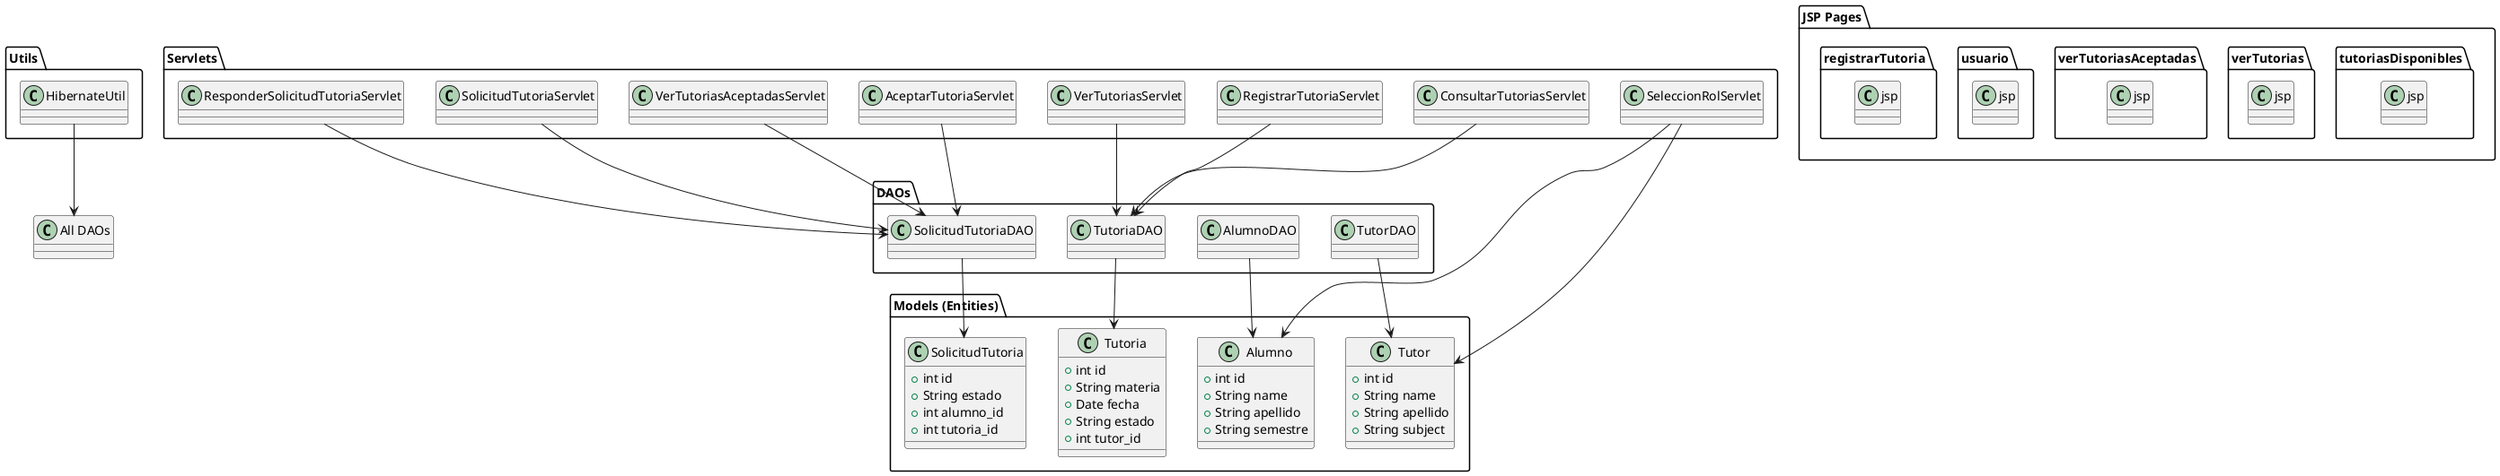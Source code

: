 @startuml

package "Models (Entities)" {
    class Alumno {
        +int id
        +String name
        +String apellido
        +String semestre
    }

    class Tutor {
        +int id
        +String name
        +String apellido
        +String subject
    }

    class Tutoria {
        +int id
        +String materia
        +Date fecha
        +String estado
        +int tutor_id
    }

    class SolicitudTutoria {
        +int id
        +String estado
        +int alumno_id
        +int tutoria_id
    }
}

package "DAOs" {
    class AlumnoDAO
    class TutorDAO
    class TutoriaDAO
    class SolicitudTutoriaDAO
}

package "Servlets" {
    class AceptarTutoriaServlet
    class ConsultarTutoriasServlet
    class RegistrarTutoriaServlet
    class ResponderSolicitudTutoriaServlet
    class SeleccionRolServlet
    class SolicitudTutoriaServlet
    class VerTutoriasAceptadasServlet
    class VerTutoriasServlet
}

package "Utils" {
    class HibernateUtil
}

package "JSP Pages" {
    class "tutoriasDisponibles.jsp"
    class "verTutorias.jsp"
    class "verTutoriasAceptadas.jsp"
    class "usuario.jsp"
    class "registrarTutoria.jsp"
}


AlumnoDAO --> Alumno
TutorDAO --> Tutor
TutoriaDAO --> Tutoria
SolicitudTutoriaDAO --> SolicitudTutoria

AceptarTutoriaServlet --> SolicitudTutoriaDAO
ConsultarTutoriasServlet --> TutoriaDAO
RegistrarTutoriaServlet --> TutoriaDAO
ResponderSolicitudTutoriaServlet --> SolicitudTutoriaDAO
SeleccionRolServlet --> Alumno
SeleccionRolServlet --> Tutor
SolicitudTutoriaServlet --> SolicitudTutoriaDAO
VerTutoriasAceptadasServlet --> SolicitudTutoriaDAO
VerTutoriasServlet --> TutoriaDAO

HibernateUtil --> "All DAOs"

@enduml
